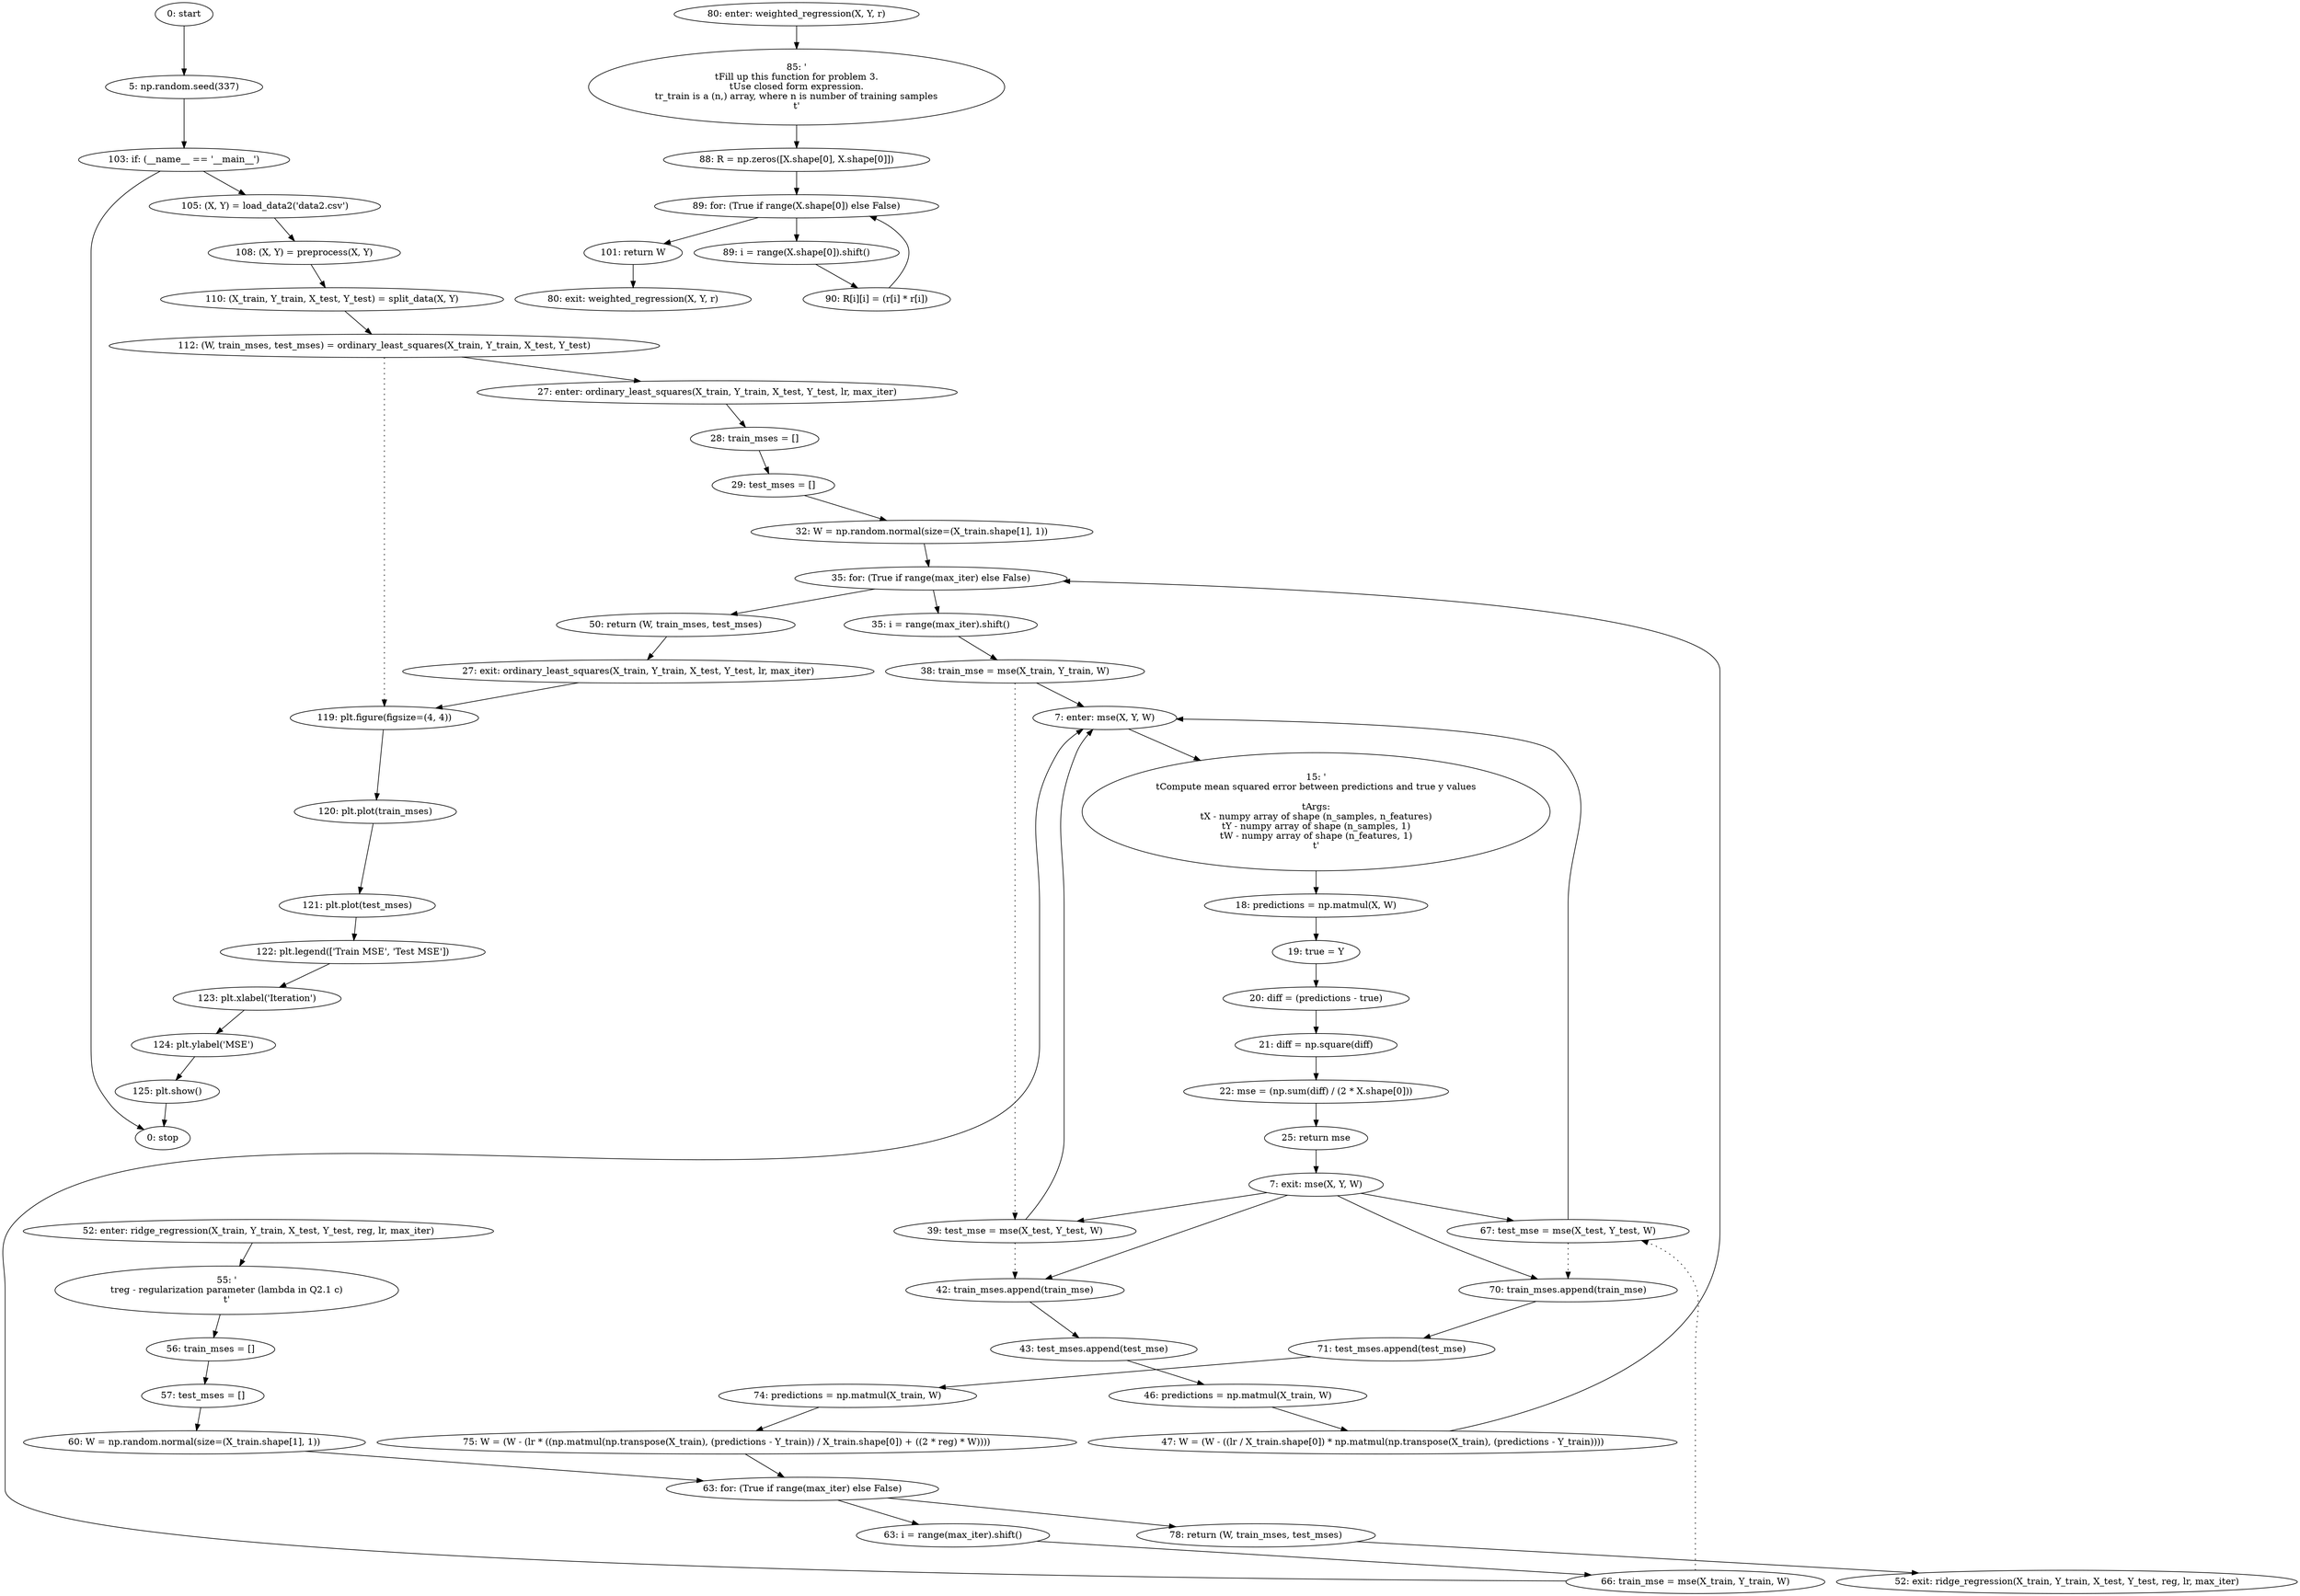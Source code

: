 strict digraph "" {
	node [label="\N"];
	0	 [label="0: start"];
	1	 [label="5: np.random.seed(337)"];
	0 -> 1;
	48	 [label="103: if: (__name__ == '__main__')"];
	1 -> 48;
	49	 [label="105: (X, Y) = load_data2('data2.csv')"];
	48 -> 49;
	60	 [label="0: stop"];
	48 -> 60;
	2	 [label="7: enter: mse(X, Y, W)"];
	4	 [label="15: '\n\tCompute mean squared error between predictions and true y values\n\n\tArgs:\n\tX - numpy array of shape (n_samples, n_features)\n\tY \
- numpy array of shape (n_samples, 1)\n\tW - numpy array of shape (n_features, 1)\n\t'"];
	2 -> 4;
	5	 [label="18: predictions = np.matmul(X, W)"];
	4 -> 5;
	18	 [label="38: train_mse = mse(X_train, Y_train, W)"];
	18 -> 2;
	19	 [label="39: test_mse = mse(X_test, Y_test, W)"];
	18 -> 19	 [style=dotted,
		weight=100];
	19 -> 2;
	20	 [label="42: train_mses.append(train_mse)"];
	19 -> 20	 [style=dotted,
		weight=100];
	21	 [label="43: test_mses.append(test_mse)"];
	20 -> 21;
	33	 [label="66: train_mse = mse(X_train, Y_train, W)"];
	33 -> 2;
	34	 [label="67: test_mse = mse(X_test, Y_test, W)"];
	33 -> 34	 [style=dotted,
		weight=100];
	34 -> 2;
	35	 [label="70: train_mses.append(train_mse)"];
	34 -> 35	 [style=dotted,
		weight=100];
	36	 [label="71: test_mses.append(test_mse)"];
	35 -> 36;
	3	 [label="7: exit: mse(X, Y, W)"];
	3 -> 19;
	3 -> 20;
	3 -> 34;
	3 -> 35;
	10	 [label="25: return mse"];
	10 -> 3;
	6	 [label="19: true = Y"];
	5 -> 6;
	7	 [label="20: diff = (predictions - true)"];
	6 -> 7;
	8	 [label="21: diff = np.square(diff)"];
	7 -> 8;
	9	 [label="22: mse = (np.sum(diff) / (2 * X.shape[0]))"];
	8 -> 9;
	9 -> 10;
	11	 [label="27: enter: ordinary_least_squares(X_train, Y_train, X_test, Y_test, lr, max_iter)"];
	13	 [label="28: train_mses = []"];
	11 -> 13;
	14	 [label="29: test_mses = []"];
	13 -> 14;
	52	 [label="112: (W, train_mses, test_mses) = ordinary_least_squares(X_train, Y_train, X_test, Y_test)"];
	52 -> 11;
	53	 [label="119: plt.figure(figsize=(4, 4))"];
	52 -> 53	 [style=dotted,
		weight=100];
	54	 [label="120: plt.plot(train_mses)"];
	53 -> 54;
	12	 [label="27: exit: ordinary_least_squares(X_train, Y_train, X_test, Y_test, lr, max_iter)"];
	12 -> 53;
	24	 [label="50: return (W, train_mses, test_mses)"];
	24 -> 12;
	15	 [label="32: W = np.random.normal(size=(X_train.shape[1], 1))"];
	14 -> 15;
	16	 [label="35: for: (True if range(max_iter) else False)"];
	15 -> 16;
	16 -> 24;
	17	 [label="35: i = range(max_iter).shift()"];
	16 -> 17;
	17 -> 18;
	23	 [label="47: W = (W - ((lr / X_train.shape[0]) * np.matmul(np.transpose(X_train), (predictions - Y_train))))"];
	23 -> 16;
	22	 [label="46: predictions = np.matmul(X_train, W)"];
	21 -> 22;
	22 -> 23;
	25	 [label="52: enter: ridge_regression(X_train, Y_train, X_test, Y_test, reg, lr, max_iter)"];
	27	 [label="55: '\n\treg - regularization parameter (lambda in Q2.1 c)\n\t'"];
	25 -> 27;
	28	 [label="56: train_mses = []"];
	27 -> 28;
	26	 [label="52: exit: ridge_regression(X_train, Y_train, X_test, Y_test, reg, lr, max_iter)"];
	39	 [label="78: return (W, train_mses, test_mses)"];
	39 -> 26;
	29	 [label="57: test_mses = []"];
	28 -> 29;
	30	 [label="60: W = np.random.normal(size=(X_train.shape[1], 1))"];
	29 -> 30;
	31	 [label="63: for: (True if range(max_iter) else False)"];
	30 -> 31;
	31 -> 39;
	32	 [label="63: i = range(max_iter).shift()"];
	31 -> 32;
	32 -> 33;
	38	 [label="75: W = (W - (lr * ((np.matmul(np.transpose(X_train), (predictions - Y_train)) / X_train.shape[0]) + ((2 * reg) * W))))"];
	38 -> 31;
	37	 [label="74: predictions = np.matmul(X_train, W)"];
	36 -> 37;
	37 -> 38;
	40	 [label="80: enter: weighted_regression(X, Y, r)"];
	42	 [label="85: '\n\tFill up this function for problem 3.\n\tUse closed form expression.\n\tr_train is a (n,) array, where n is number of training \
samples\n\t'"];
	40 -> 42;
	43	 [label="88: R = np.zeros([X.shape[0], X.shape[0]])"];
	42 -> 43;
	41	 [label="80: exit: weighted_regression(X, Y, r)"];
	47	 [label="101: return W"];
	47 -> 41;
	44	 [label="89: for: (True if range(X.shape[0]) else False)"];
	43 -> 44;
	44 -> 47;
	45	 [label="89: i = range(X.shape[0]).shift()"];
	44 -> 45;
	46	 [label="90: R[i][i] = (r[i] * r[i])"];
	45 -> 46;
	46 -> 44;
	50	 [label="108: (X, Y) = preprocess(X, Y)"];
	49 -> 50;
	51	 [label="110: (X_train, Y_train, X_test, Y_test) = split_data(X, Y)"];
	50 -> 51;
	51 -> 52;
	55	 [label="121: plt.plot(test_mses)"];
	54 -> 55;
	56	 [label="122: plt.legend(['Train MSE', 'Test MSE'])"];
	55 -> 56;
	57	 [label="123: plt.xlabel('Iteration')"];
	56 -> 57;
	58	 [label="124: plt.ylabel('MSE')"];
	57 -> 58;
	59	 [label="125: plt.show()"];
	58 -> 59;
	59 -> 60;
}

